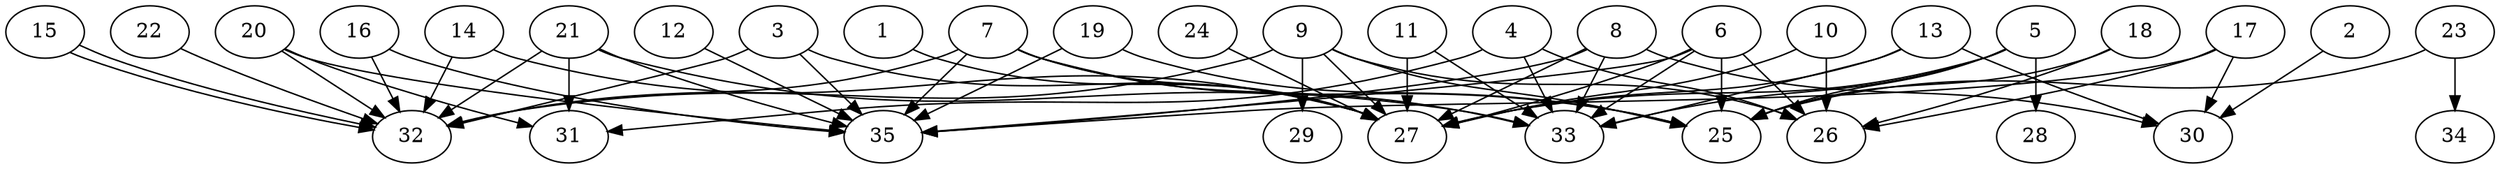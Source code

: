 // DAG automatically generated by daggen at Thu Oct  3 14:05:38 2019
// ./daggen --dot -n 35 --ccr 0.3 --fat 0.9 --regular 0.7 --density 0.5 --mindata 5242880 --maxdata 52428800 
digraph G {
  1 [size="138335573", alpha="0.08", expect_size="41500672"] 
  1 -> 27 [size ="41500672"]
  2 [size="89227947", alpha="0.09", expect_size="26768384"] 
  2 -> 30 [size ="26768384"]
  3 [size="135738027", alpha="0.14", expect_size="40721408"] 
  3 -> 27 [size ="40721408"]
  3 -> 32 [size ="40721408"]
  3 -> 35 [size ="40721408"]
  4 [size="123999573", alpha="0.08", expect_size="37199872"] 
  4 -> 26 [size ="37199872"]
  4 -> 31 [size ="37199872"]
  4 -> 33 [size ="37199872"]
  5 [size="144994987", alpha="0.13", expect_size="43498496"] 
  5 -> 25 [size ="43498496"]
  5 -> 27 [size ="43498496"]
  5 -> 28 [size ="43498496"]
  5 -> 33 [size ="43498496"]
  6 [size="130833067", alpha="0.15", expect_size="39249920"] 
  6 -> 25 [size ="39249920"]
  6 -> 26 [size ="39249920"]
  6 -> 27 [size ="39249920"]
  6 -> 33 [size ="39249920"]
  6 -> 35 [size ="39249920"]
  7 [size="149981867", alpha="0.00", expect_size="44994560"] 
  7 -> 25 [size ="44994560"]
  7 -> 27 [size ="44994560"]
  7 -> 32 [size ="44994560"]
  7 -> 33 [size ="44994560"]
  7 -> 35 [size ="44994560"]
  8 [size="159156907", alpha="0.10", expect_size="47747072"] 
  8 -> 27 [size ="47747072"]
  8 -> 30 [size ="47747072"]
  8 -> 33 [size ="47747072"]
  8 -> 35 [size ="47747072"]
  9 [size="126583467", alpha="0.17", expect_size="37975040"] 
  9 -> 25 [size ="37975040"]
  9 -> 26 [size ="37975040"]
  9 -> 27 [size ="37975040"]
  9 -> 29 [size ="37975040"]
  9 -> 32 [size ="37975040"]
  10 [size="87695360", alpha="0.08", expect_size="26308608"] 
  10 -> 26 [size ="26308608"]
  10 -> 27 [size ="26308608"]
  11 [size="21804373", alpha="0.10", expect_size="6541312"] 
  11 -> 27 [size ="6541312"]
  11 -> 33 [size ="6541312"]
  12 [size="84527787", alpha="0.10", expect_size="25358336"] 
  12 -> 35 [size ="25358336"]
  13 [size="154917547", alpha="0.07", expect_size="46475264"] 
  13 -> 27 [size ="46475264"]
  13 -> 30 [size ="46475264"]
  13 -> 33 [size ="46475264"]
  14 [size="105581227", alpha="0.16", expect_size="31674368"] 
  14 -> 27 [size ="31674368"]
  14 -> 32 [size ="31674368"]
  15 [size="167096320", alpha="0.15", expect_size="50128896"] 
  15 -> 32 [size ="50128896"]
  15 -> 32 [size ="50128896"]
  16 [size="111616000", alpha="0.02", expect_size="33484800"] 
  16 -> 32 [size ="33484800"]
  16 -> 35 [size ="33484800"]
  17 [size="69993813", alpha="0.10", expect_size="20998144"] 
  17 -> 26 [size ="20998144"]
  17 -> 30 [size ="20998144"]
  17 -> 35 [size ="20998144"]
  18 [size="71796053", alpha="0.17", expect_size="21538816"] 
  18 -> 25 [size ="21538816"]
  18 -> 26 [size ="21538816"]
  19 [size="149111467", alpha="0.13", expect_size="44733440"] 
  19 -> 25 [size ="44733440"]
  19 -> 35 [size ="44733440"]
  20 [size="122122240", alpha="0.06", expect_size="36636672"] 
  20 -> 31 [size ="36636672"]
  20 -> 32 [size ="36636672"]
  20 -> 35 [size ="36636672"]
  21 [size="26920960", alpha="0.14", expect_size="8076288"] 
  21 -> 31 [size ="8076288"]
  21 -> 32 [size ="8076288"]
  21 -> 33 [size ="8076288"]
  21 -> 35 [size ="8076288"]
  22 [size="103758507", alpha="0.11", expect_size="31127552"] 
  22 -> 32 [size ="31127552"]
  23 [size="27149653", alpha="0.04", expect_size="8144896"] 
  23 -> 25 [size ="8144896"]
  23 -> 34 [size ="8144896"]
  24 [size="81923413", alpha="0.09", expect_size="24577024"] 
  24 -> 27 [size ="24577024"]
  25 [size="49353387", alpha="0.11", expect_size="14806016"] 
  26 [size="168591360", alpha="0.08", expect_size="50577408"] 
  27 [size="28405760", alpha="0.01", expect_size="8521728"] 
  28 [size="105912320", alpha="0.12", expect_size="31773696"] 
  29 [size="85067093", alpha="0.17", expect_size="25520128"] 
  30 [size="32768000", alpha="0.11", expect_size="9830400"] 
  31 [size="80346453", alpha="0.06", expect_size="24103936"] 
  32 [size="34088960", alpha="0.09", expect_size="10226688"] 
  33 [size="123030187", alpha="0.10", expect_size="36909056"] 
  34 [size="150869333", alpha="0.02", expect_size="45260800"] 
  35 [size="66836480", alpha="0.13", expect_size="20050944"] 
}
